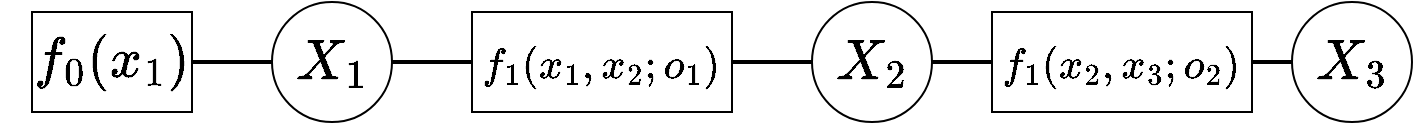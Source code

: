 <mxfile version="20.2.0" type="device"><diagram id="j2gp4nQ73HlviQtGUUNk" name="Page-1"><mxGraphModel dx="981" dy="504" grid="1" gridSize="10" guides="1" tooltips="1" connect="1" arrows="1" fold="1" page="1" pageScale="1" pageWidth="827" pageHeight="1169" math="1" shadow="0"><root><mxCell id="0"/><mxCell id="1" parent="0"/><mxCell id="btMCtMBzs-8UORwft1zO-19" style="edgeStyle=orthogonalEdgeStyle;rounded=0;orthogonalLoop=1;jettySize=auto;html=1;exitX=1;exitY=0.5;exitDx=0;exitDy=0;entryX=0;entryY=0.5;entryDx=0;entryDy=0;fontSize=18;endArrow=none;endFill=0;strokeWidth=2;" edge="1" parent="1" source="btMCtMBzs-8UORwft1zO-2" target="btMCtMBzs-8UORwft1zO-11"><mxGeometry relative="1" as="geometry"/></mxCell><mxCell id="btMCtMBzs-8UORwft1zO-2" value="&lt;span style=&quot;font-size: 24px;&quot;&gt;\(X_1\)&lt;/span&gt;" style="ellipse;whiteSpace=wrap;html=1;" vertex="1" parent="1"><mxGeometry x="170" y="295" width="60" height="60" as="geometry"/></mxCell><mxCell id="btMCtMBzs-8UORwft1zO-21" style="edgeStyle=orthogonalEdgeStyle;rounded=0;orthogonalLoop=1;jettySize=auto;html=1;exitX=1;exitY=0.5;exitDx=0;exitDy=0;entryX=0;entryY=0.5;entryDx=0;entryDy=0;fontSize=18;endArrow=none;endFill=0;strokeWidth=2;" edge="1" parent="1" source="btMCtMBzs-8UORwft1zO-3" target="btMCtMBzs-8UORwft1zO-16"><mxGeometry relative="1" as="geometry"/></mxCell><mxCell id="btMCtMBzs-8UORwft1zO-3" value="&lt;span style=&quot;font-size: 24px;&quot;&gt;\(X_2\)&lt;/span&gt;" style="ellipse;whiteSpace=wrap;html=1;" vertex="1" parent="1"><mxGeometry x="440" y="295" width="60" height="60" as="geometry"/></mxCell><mxCell id="btMCtMBzs-8UORwft1zO-4" value="&lt;span style=&quot;font-size: 24px;&quot;&gt;\(X_3\)&lt;/span&gt;" style="ellipse;whiteSpace=wrap;html=1;" vertex="1" parent="1"><mxGeometry x="680" y="295" width="60" height="60" as="geometry"/></mxCell><mxCell id="btMCtMBzs-8UORwft1zO-8" value="\(f_0(x_1)\)" style="rounded=0;whiteSpace=wrap;html=1;fontSize=24;" vertex="1" parent="1"><mxGeometry x="50" y="300" width="80" height="50" as="geometry"/></mxCell><mxCell id="btMCtMBzs-8UORwft1zO-9" value="" style="endArrow=none;html=1;rounded=0;fontSize=24;exitX=1;exitY=0.5;exitDx=0;exitDy=0;entryX=0;entryY=0.5;entryDx=0;entryDy=0;strokeWidth=2;" edge="1" parent="1" source="btMCtMBzs-8UORwft1zO-8" target="btMCtMBzs-8UORwft1zO-2"><mxGeometry width="50" height="50" relative="1" as="geometry"><mxPoint x="310" y="360" as="sourcePoint"/><mxPoint x="210" y="320" as="targetPoint"/></mxGeometry></mxCell><mxCell id="btMCtMBzs-8UORwft1zO-20" style="edgeStyle=orthogonalEdgeStyle;rounded=0;orthogonalLoop=1;jettySize=auto;html=1;exitX=1;exitY=0.5;exitDx=0;exitDy=0;entryX=0;entryY=0.5;entryDx=0;entryDy=0;fontSize=18;endArrow=none;endFill=0;strokeWidth=2;" edge="1" parent="1" source="btMCtMBzs-8UORwft1zO-11" target="btMCtMBzs-8UORwft1zO-3"><mxGeometry relative="1" as="geometry"/></mxCell><mxCell id="btMCtMBzs-8UORwft1zO-11" value="&lt;font style=&quot;font-size: 18px;&quot;&gt;\(f_1(x_1,x_2;o_1)\)&lt;/font&gt;" style="rounded=0;whiteSpace=wrap;html=1;fontSize=24;" vertex="1" parent="1"><mxGeometry x="270" y="300" width="130" height="50" as="geometry"/></mxCell><mxCell id="btMCtMBzs-8UORwft1zO-22" style="edgeStyle=orthogonalEdgeStyle;rounded=0;orthogonalLoop=1;jettySize=auto;html=1;exitX=1;exitY=0.5;exitDx=0;exitDy=0;entryX=0;entryY=0.5;entryDx=0;entryDy=0;fontSize=18;endArrow=none;endFill=0;strokeWidth=2;" edge="1" parent="1" source="btMCtMBzs-8UORwft1zO-16" target="btMCtMBzs-8UORwft1zO-4"><mxGeometry relative="1" as="geometry"/></mxCell><mxCell id="btMCtMBzs-8UORwft1zO-16" value="&lt;font style=&quot;font-size: 18px;&quot;&gt;\(f_1(x_2,x_3;o_2)\)&lt;/font&gt;" style="rounded=0;whiteSpace=wrap;html=1;fontSize=24;" vertex="1" parent="1"><mxGeometry x="530" y="300" width="130" height="50" as="geometry"/></mxCell></root></mxGraphModel></diagram></mxfile>